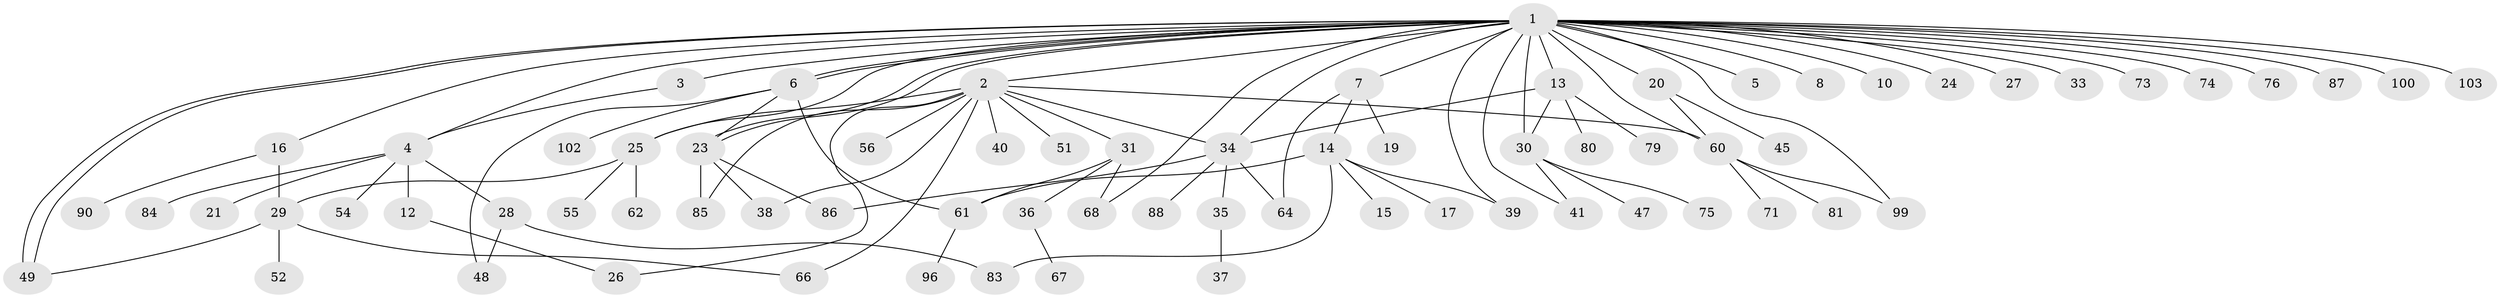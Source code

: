 // Generated by graph-tools (version 1.1) at 2025/23/03/03/25 07:23:55]
// undirected, 72 vertices, 98 edges
graph export_dot {
graph [start="1"]
  node [color=gray90,style=filled];
  1 [super="+32"];
  2 [super="+65"];
  3 [super="+89"];
  4 [super="+11"];
  5 [super="+18"];
  6 [super="+9"];
  7 [super="+44"];
  8 [super="+22"];
  10;
  12 [super="+82"];
  13 [super="+63"];
  14 [super="+77"];
  15;
  16 [super="+50"];
  17;
  19;
  20 [super="+53"];
  21;
  23 [super="+94"];
  24;
  25 [super="+46"];
  26;
  27;
  28 [super="+57"];
  29 [super="+70"];
  30 [super="+42"];
  31 [super="+69"];
  33 [super="+58"];
  34 [super="+78"];
  35;
  36 [super="+72"];
  37;
  38;
  39 [super="+43"];
  40 [super="+98"];
  41 [super="+101"];
  45;
  47;
  48;
  49 [super="+59"];
  51 [super="+93"];
  52;
  54;
  55;
  56;
  60 [super="+95"];
  61 [super="+97"];
  62;
  64;
  66;
  67;
  68;
  71 [super="+92"];
  73;
  74;
  75;
  76;
  79;
  80;
  81;
  83;
  84;
  85;
  86 [super="+91"];
  87;
  88;
  90;
  96;
  99;
  100;
  102;
  103;
  1 -- 2;
  1 -- 3;
  1 -- 4;
  1 -- 5;
  1 -- 6;
  1 -- 6;
  1 -- 7;
  1 -- 8;
  1 -- 10;
  1 -- 13;
  1 -- 16;
  1 -- 20;
  1 -- 23;
  1 -- 23;
  1 -- 24;
  1 -- 25;
  1 -- 27;
  1 -- 30;
  1 -- 33;
  1 -- 39;
  1 -- 41;
  1 -- 49;
  1 -- 49;
  1 -- 60 [weight=2];
  1 -- 68;
  1 -- 73;
  1 -- 74;
  1 -- 76;
  1 -- 87;
  1 -- 99;
  1 -- 100;
  1 -- 103;
  1 -- 34;
  2 -- 25;
  2 -- 26;
  2 -- 31;
  2 -- 34;
  2 -- 38;
  2 -- 40;
  2 -- 51;
  2 -- 56;
  2 -- 66;
  2 -- 85;
  2 -- 60;
  3 -- 4;
  4 -- 12;
  4 -- 21;
  4 -- 28;
  4 -- 54;
  4 -- 84;
  6 -- 48;
  6 -- 102;
  6 -- 61;
  6 -- 23;
  7 -- 14;
  7 -- 19;
  7 -- 64;
  12 -- 26;
  13 -- 30;
  13 -- 34;
  13 -- 79;
  13 -- 80;
  14 -- 15;
  14 -- 17;
  14 -- 83;
  14 -- 61;
  14 -- 39;
  16 -- 29 [weight=2];
  16 -- 90;
  20 -- 45;
  20 -- 60;
  23 -- 38;
  23 -- 85;
  23 -- 86;
  25 -- 29;
  25 -- 55;
  25 -- 62;
  28 -- 48;
  28 -- 83;
  29 -- 52;
  29 -- 66;
  29 -- 49;
  30 -- 47;
  30 -- 75;
  30 -- 41;
  31 -- 36;
  31 -- 61;
  31 -- 68;
  34 -- 35;
  34 -- 64;
  34 -- 88;
  34 -- 86;
  35 -- 37;
  36 -- 67;
  60 -- 71;
  60 -- 81;
  60 -- 99;
  61 -- 96;
}
